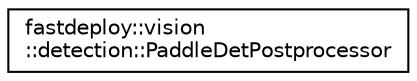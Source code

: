 digraph "Graphical Class Hierarchy"
{
  edge [fontname="Helvetica",fontsize="10",labelfontname="Helvetica",labelfontsize="10"];
  node [fontname="Helvetica",fontsize="10",shape=record];
  rankdir="LR";
  Node1 [label="fastdeploy::vision\l::detection::PaddleDetPostprocessor",height=0.2,width=0.4,color="black", fillcolor="white", style="filled",URL="$classfastdeploy_1_1vision_1_1detection_1_1PaddleDetPostprocessor.html",tooltip="Postprocessor object for PaddleDet serials model. "];
}

